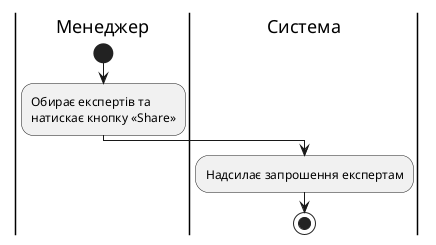 @startuml

  |Менеджер|
  start
  :Обирає експертів та\nнатискає кнопку «Share»;
  |Система|
  :Надсилає запрошення експертам;
  stop

@enduml
